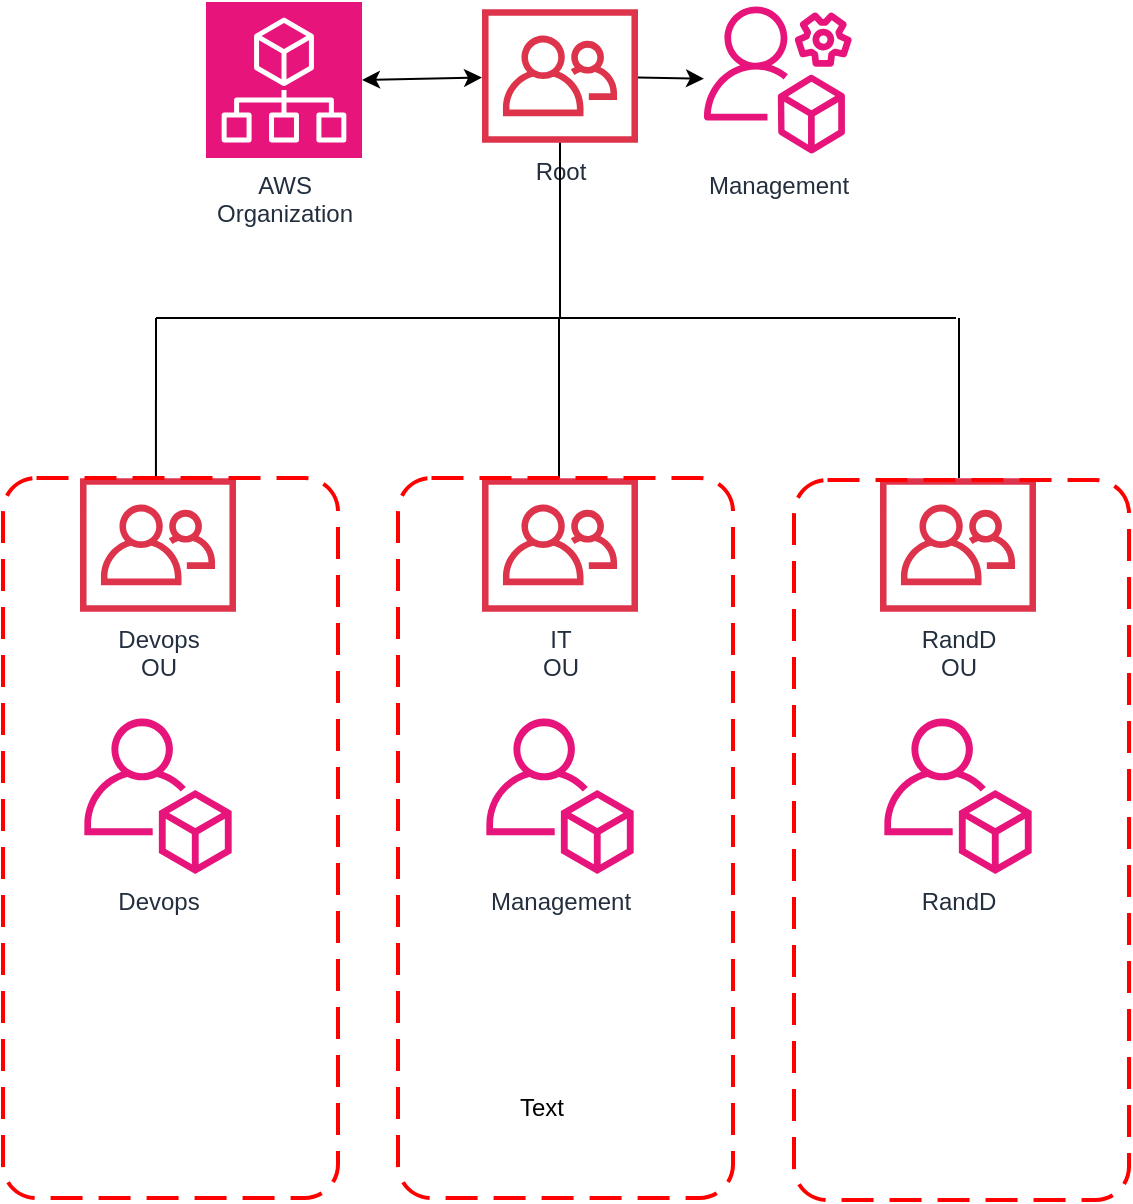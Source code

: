 <mxfile version="24.7.13">
  <diagram name="Page-1" id="-94ANbY5htkI7qeZ00oK">
    <mxGraphModel dx="1650" dy="734" grid="1" gridSize="10" guides="1" tooltips="1" connect="1" arrows="1" fold="1" page="1" pageScale="1" pageWidth="827" pageHeight="1169" math="0" shadow="0">
      <root>
        <mxCell id="0" />
        <mxCell id="1" parent="0" />
        <mxCell id="lANeDLZupoDU989c10M4-1" value="AWS&lt;div&gt;Organization&lt;/div&gt;" style="sketch=0;points=[[0,0,0],[0.25,0,0],[0.5,0,0],[0.75,0,0],[1,0,0],[0,1,0],[0.25,1,0],[0.5,1,0],[0.75,1,0],[1,1,0],[0,0.25,0],[0,0.5,0],[0,0.75,0],[1,0.25,0],[1,0.5,0],[1,0.75,0]];points=[[0,0,0],[0.25,0,0],[0.5,0,0],[0.75,0,0],[1,0,0],[0,1,0],[0.25,1,0],[0.5,1,0],[0.75,1,0],[1,1,0],[0,0.25,0],[0,0.5,0],[0,0.75,0],[1,0.25,0],[1,0.5,0],[1,0.75,0]];outlineConnect=0;fontColor=#232F3E;fillColor=#E7157B;strokeColor=#ffffff;dashed=0;verticalLabelPosition=bottom;verticalAlign=top;align=center;html=1;fontSize=12;fontStyle=0;aspect=fixed;shape=mxgraph.aws4.resourceIcon;resIcon=mxgraph.aws4.organizations;" parent="1" vertex="1">
          <mxGeometry x="242" y="82" width="78" height="78" as="geometry" />
        </mxCell>
        <mxCell id="lANeDLZupoDU989c10M4-3" value="Devops" style="sketch=0;outlineConnect=0;fontColor=#232F3E;gradientColor=none;fillColor=#E7157B;strokeColor=none;dashed=0;verticalLabelPosition=bottom;verticalAlign=top;align=center;html=1;fontSize=12;fontStyle=0;aspect=fixed;pointerEvents=1;shape=mxgraph.aws4.organizations_account;" parent="1" vertex="1">
          <mxGeometry x="181" y="440" width="74" height="78" as="geometry" />
        </mxCell>
        <mxCell id="lANeDLZupoDU989c10M4-4" value="RandD" style="sketch=0;outlineConnect=0;fontColor=#232F3E;gradientColor=none;fillColor=#E7157B;strokeColor=none;dashed=0;verticalLabelPosition=bottom;verticalAlign=top;align=center;html=1;fontSize=12;fontStyle=0;aspect=fixed;pointerEvents=1;shape=mxgraph.aws4.organizations_account;" parent="1" vertex="1">
          <mxGeometry x="581" y="440" width="74" height="78" as="geometry" />
        </mxCell>
        <mxCell id="lANeDLZupoDU989c10M4-5" value="Management" style="sketch=0;outlineConnect=0;fontColor=#232F3E;gradientColor=none;fillColor=#E7157B;strokeColor=none;dashed=0;verticalLabelPosition=bottom;verticalAlign=top;align=center;html=1;fontSize=12;fontStyle=0;aspect=fixed;pointerEvents=1;shape=mxgraph.aws4.organizations_account;" parent="1" vertex="1">
          <mxGeometry x="382" y="440" width="74" height="78" as="geometry" />
        </mxCell>
        <mxCell id="lANeDLZupoDU989c10M4-7" value="Devops&lt;div&gt;OU&lt;/div&gt;" style="sketch=0;outlineConnect=0;fontColor=#232F3E;gradientColor=none;fillColor=#DD344C;strokeColor=none;dashed=0;verticalLabelPosition=bottom;verticalAlign=top;align=center;html=1;fontSize=12;fontStyle=0;aspect=fixed;pointerEvents=1;shape=mxgraph.aws4.organizations_organizational_unit;" parent="1" vertex="1">
          <mxGeometry x="179" y="320" width="78" height="67" as="geometry" />
        </mxCell>
        <mxCell id="lANeDLZupoDU989c10M4-8" value="IT&lt;div&gt;OU&lt;/div&gt;" style="sketch=0;outlineConnect=0;fontColor=#232F3E;gradientColor=none;fillColor=#DD344C;strokeColor=none;dashed=0;verticalLabelPosition=bottom;verticalAlign=top;align=center;html=1;fontSize=12;fontStyle=0;aspect=fixed;pointerEvents=1;shape=mxgraph.aws4.organizations_organizational_unit;" parent="1" vertex="1">
          <mxGeometry x="380" y="320" width="78" height="67" as="geometry" />
        </mxCell>
        <mxCell id="lANeDLZupoDU989c10M4-9" value="RandD&lt;div&gt;OU&lt;/div&gt;" style="sketch=0;outlineConnect=0;fontColor=#232F3E;gradientColor=none;fillColor=#DD344C;strokeColor=none;dashed=0;verticalLabelPosition=bottom;verticalAlign=top;align=center;html=1;fontSize=12;fontStyle=0;aspect=fixed;pointerEvents=1;shape=mxgraph.aws4.organizations_organizational_unit;" parent="1" vertex="1">
          <mxGeometry x="579" y="320" width="78" height="67" as="geometry" />
        </mxCell>
        <mxCell id="lANeDLZupoDU989c10M4-10" value="Root" style="sketch=0;outlineConnect=0;fontColor=#232F3E;gradientColor=none;fillColor=#DD344C;strokeColor=none;dashed=0;verticalLabelPosition=bottom;verticalAlign=top;align=center;html=1;fontSize=12;fontStyle=0;aspect=fixed;pointerEvents=1;shape=mxgraph.aws4.organizations_organizational_unit;" parent="1" vertex="1">
          <mxGeometry x="380" y="85.5" width="78" height="67" as="geometry" />
        </mxCell>
        <mxCell id="lANeDLZupoDU989c10M4-15" value="" style="endArrow=classic;startArrow=classic;html=1;rounded=0;exitX=1;exitY=0.5;exitDx=0;exitDy=0;exitPerimeter=0;" parent="1" source="lANeDLZupoDU989c10M4-1" target="lANeDLZupoDU989c10M4-10" edge="1">
          <mxGeometry width="50" height="50" relative="1" as="geometry">
            <mxPoint x="210" y="119" as="sourcePoint" />
            <mxPoint x="370" y="130" as="targetPoint" />
          </mxGeometry>
        </mxCell>
        <mxCell id="lANeDLZupoDU989c10M4-17" value="" style="endArrow=none;html=1;rounded=0;" parent="1" edge="1">
          <mxGeometry width="50" height="50" relative="1" as="geometry">
            <mxPoint x="217" y="240" as="sourcePoint" />
            <mxPoint x="617" y="240" as="targetPoint" />
          </mxGeometry>
        </mxCell>
        <mxCell id="lANeDLZupoDU989c10M4-19" value="" style="endArrow=none;html=1;rounded=0;exitX=0.474;exitY=-0.001;exitDx=0;exitDy=0;exitPerimeter=0;" parent="1" edge="1">
          <mxGeometry width="50" height="50" relative="1" as="geometry">
            <mxPoint x="216.972" y="319.996" as="sourcePoint" />
            <mxPoint x="217" y="240" as="targetPoint" />
          </mxGeometry>
        </mxCell>
        <mxCell id="lANeDLZupoDU989c10M4-20" value="" style="endArrow=none;html=1;rounded=0;exitX=0.474;exitY=-0.001;exitDx=0;exitDy=0;exitPerimeter=0;" parent="1" edge="1">
          <mxGeometry width="50" height="50" relative="1" as="geometry">
            <mxPoint x="618.5" y="320" as="sourcePoint" />
            <mxPoint x="618.5" y="240" as="targetPoint" />
          </mxGeometry>
        </mxCell>
        <mxCell id="lANeDLZupoDU989c10M4-21" value="" style="endArrow=none;html=1;rounded=0;exitX=0.474;exitY=-0.001;exitDx=0;exitDy=0;exitPerimeter=0;" parent="1" edge="1">
          <mxGeometry width="50" height="50" relative="1" as="geometry">
            <mxPoint x="418.5" y="320" as="sourcePoint" />
            <mxPoint x="418.5" y="240" as="targetPoint" />
          </mxGeometry>
        </mxCell>
        <mxCell id="lANeDLZupoDU989c10M4-22" value="" style="endArrow=none;html=1;rounded=0;" parent="1" target="lANeDLZupoDU989c10M4-10" edge="1">
          <mxGeometry width="50" height="50" relative="1" as="geometry">
            <mxPoint x="419" y="240" as="sourcePoint" />
            <mxPoint x="350" y="270" as="targetPoint" />
          </mxGeometry>
        </mxCell>
        <mxCell id="lANeDLZupoDU989c10M4-23" value="" style="endArrow=classic;html=1;rounded=0;" parent="1" source="lANeDLZupoDU989c10M4-10" target="9zNUjEnzxChWmt6nsrre-1" edge="1">
          <mxGeometry width="50" height="50" relative="1" as="geometry">
            <mxPoint x="480" y="110" as="sourcePoint" />
            <mxPoint x="600.166" y="119" as="targetPoint" />
          </mxGeometry>
        </mxCell>
        <mxCell id="lANeDLZupoDU989c10M4-25" value="" style="rounded=1;arcSize=10;dashed=1;strokeColor=#ff0000;fillColor=none;gradientColor=none;dashPattern=8 4;strokeWidth=2;" parent="1" vertex="1">
          <mxGeometry x="140.5" y="320" width="167.5" height="360" as="geometry" />
        </mxCell>
        <mxCell id="lANeDLZupoDU989c10M4-26" value="" style="rounded=1;arcSize=10;dashed=1;strokeColor=#ff0000;fillColor=none;gradientColor=none;dashPattern=8 4;strokeWidth=2;" parent="1" vertex="1">
          <mxGeometry x="338" y="320" width="167.5" height="360" as="geometry" />
        </mxCell>
        <mxCell id="lANeDLZupoDU989c10M4-27" value="" style="rounded=1;arcSize=10;dashed=1;strokeColor=#ff0000;fillColor=none;gradientColor=none;dashPattern=8 4;strokeWidth=2;" parent="1" vertex="1">
          <mxGeometry x="536" y="321" width="167.5" height="360" as="geometry" />
        </mxCell>
        <mxCell id="lANeDLZupoDU989c10M4-28" value="Text" style="text;strokeColor=none;align=center;fillColor=none;html=1;verticalAlign=middle;whiteSpace=wrap;rounded=0;" parent="1" vertex="1">
          <mxGeometry x="380" y="620" width="60" height="30" as="geometry" />
        </mxCell>
        <mxCell id="9zNUjEnzxChWmt6nsrre-1" value="Management" style="sketch=0;outlineConnect=0;fontColor=#232F3E;gradientColor=none;fillColor=#E7157B;strokeColor=none;dashed=0;verticalLabelPosition=bottom;verticalAlign=top;align=center;html=1;fontSize=12;fontStyle=0;aspect=fixed;pointerEvents=1;shape=mxgraph.aws4.organizations_management_account;" vertex="1" parent="1">
          <mxGeometry x="491" y="82" width="74" height="78" as="geometry" />
        </mxCell>
      </root>
    </mxGraphModel>
  </diagram>
</mxfile>
